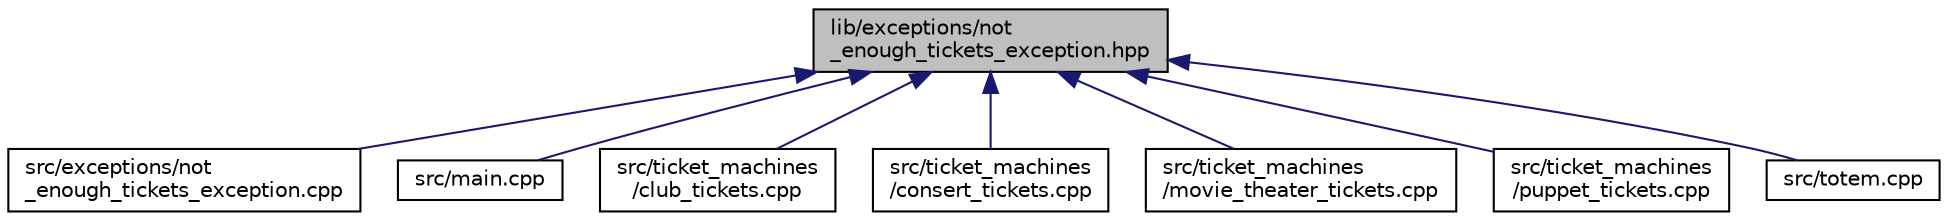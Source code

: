 digraph "lib/exceptions/not_enough_tickets_exception.hpp"
{
  edge [fontname="Helvetica",fontsize="10",labelfontname="Helvetica",labelfontsize="10"];
  node [fontname="Helvetica",fontsize="10",shape=record];
  Node4 [label="lib/exceptions/not\l_enough_tickets_exception.hpp",height=0.2,width=0.4,color="black", fillcolor="grey75", style="filled", fontcolor="black"];
  Node4 -> Node5 [dir="back",color="midnightblue",fontsize="10",style="solid",fontname="Helvetica"];
  Node5 [label="src/exceptions/not\l_enough_tickets_exception.cpp",height=0.2,width=0.4,color="black", fillcolor="white", style="filled",URL="$not__enough__tickets__exception_8cpp.html"];
  Node4 -> Node6 [dir="back",color="midnightblue",fontsize="10",style="solid",fontname="Helvetica"];
  Node6 [label="src/main.cpp",height=0.2,width=0.4,color="black", fillcolor="white", style="filled",URL="$main_8cpp.html"];
  Node4 -> Node7 [dir="back",color="midnightblue",fontsize="10",style="solid",fontname="Helvetica"];
  Node7 [label="src/ticket_machines\l/club_tickets.cpp",height=0.2,width=0.4,color="black", fillcolor="white", style="filled",URL="$club__tickets_8cpp.html"];
  Node4 -> Node8 [dir="back",color="midnightblue",fontsize="10",style="solid",fontname="Helvetica"];
  Node8 [label="src/ticket_machines\l/consert_tickets.cpp",height=0.2,width=0.4,color="black", fillcolor="white", style="filled",URL="$consert__tickets_8cpp.html"];
  Node4 -> Node9 [dir="back",color="midnightblue",fontsize="10",style="solid",fontname="Helvetica"];
  Node9 [label="src/ticket_machines\l/movie_theater_tickets.cpp",height=0.2,width=0.4,color="black", fillcolor="white", style="filled",URL="$movie__theater__tickets_8cpp.html"];
  Node4 -> Node10 [dir="back",color="midnightblue",fontsize="10",style="solid",fontname="Helvetica"];
  Node10 [label="src/ticket_machines\l/puppet_tickets.cpp",height=0.2,width=0.4,color="black", fillcolor="white", style="filled",URL="$puppet__tickets_8cpp.html"];
  Node4 -> Node11 [dir="back",color="midnightblue",fontsize="10",style="solid",fontname="Helvetica"];
  Node11 [label="src/totem.cpp",height=0.2,width=0.4,color="black", fillcolor="white", style="filled",URL="$totem_8cpp.html"];
}
